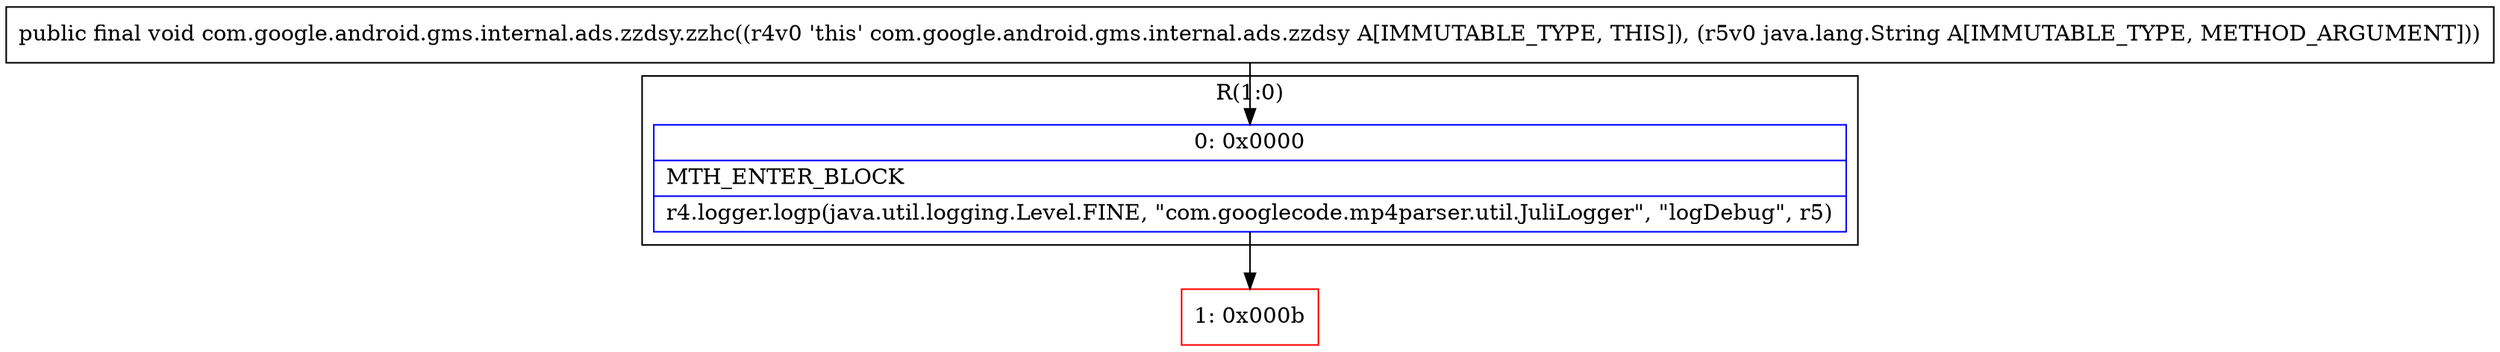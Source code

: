 digraph "CFG forcom.google.android.gms.internal.ads.zzdsy.zzhc(Ljava\/lang\/String;)V" {
subgraph cluster_Region_1946486460 {
label = "R(1:0)";
node [shape=record,color=blue];
Node_0 [shape=record,label="{0\:\ 0x0000|MTH_ENTER_BLOCK\l|r4.logger.logp(java.util.logging.Level.FINE, \"com.googlecode.mp4parser.util.JuliLogger\", \"logDebug\", r5)\l}"];
}
Node_1 [shape=record,color=red,label="{1\:\ 0x000b}"];
MethodNode[shape=record,label="{public final void com.google.android.gms.internal.ads.zzdsy.zzhc((r4v0 'this' com.google.android.gms.internal.ads.zzdsy A[IMMUTABLE_TYPE, THIS]), (r5v0 java.lang.String A[IMMUTABLE_TYPE, METHOD_ARGUMENT])) }"];
MethodNode -> Node_0;
Node_0 -> Node_1;
}

